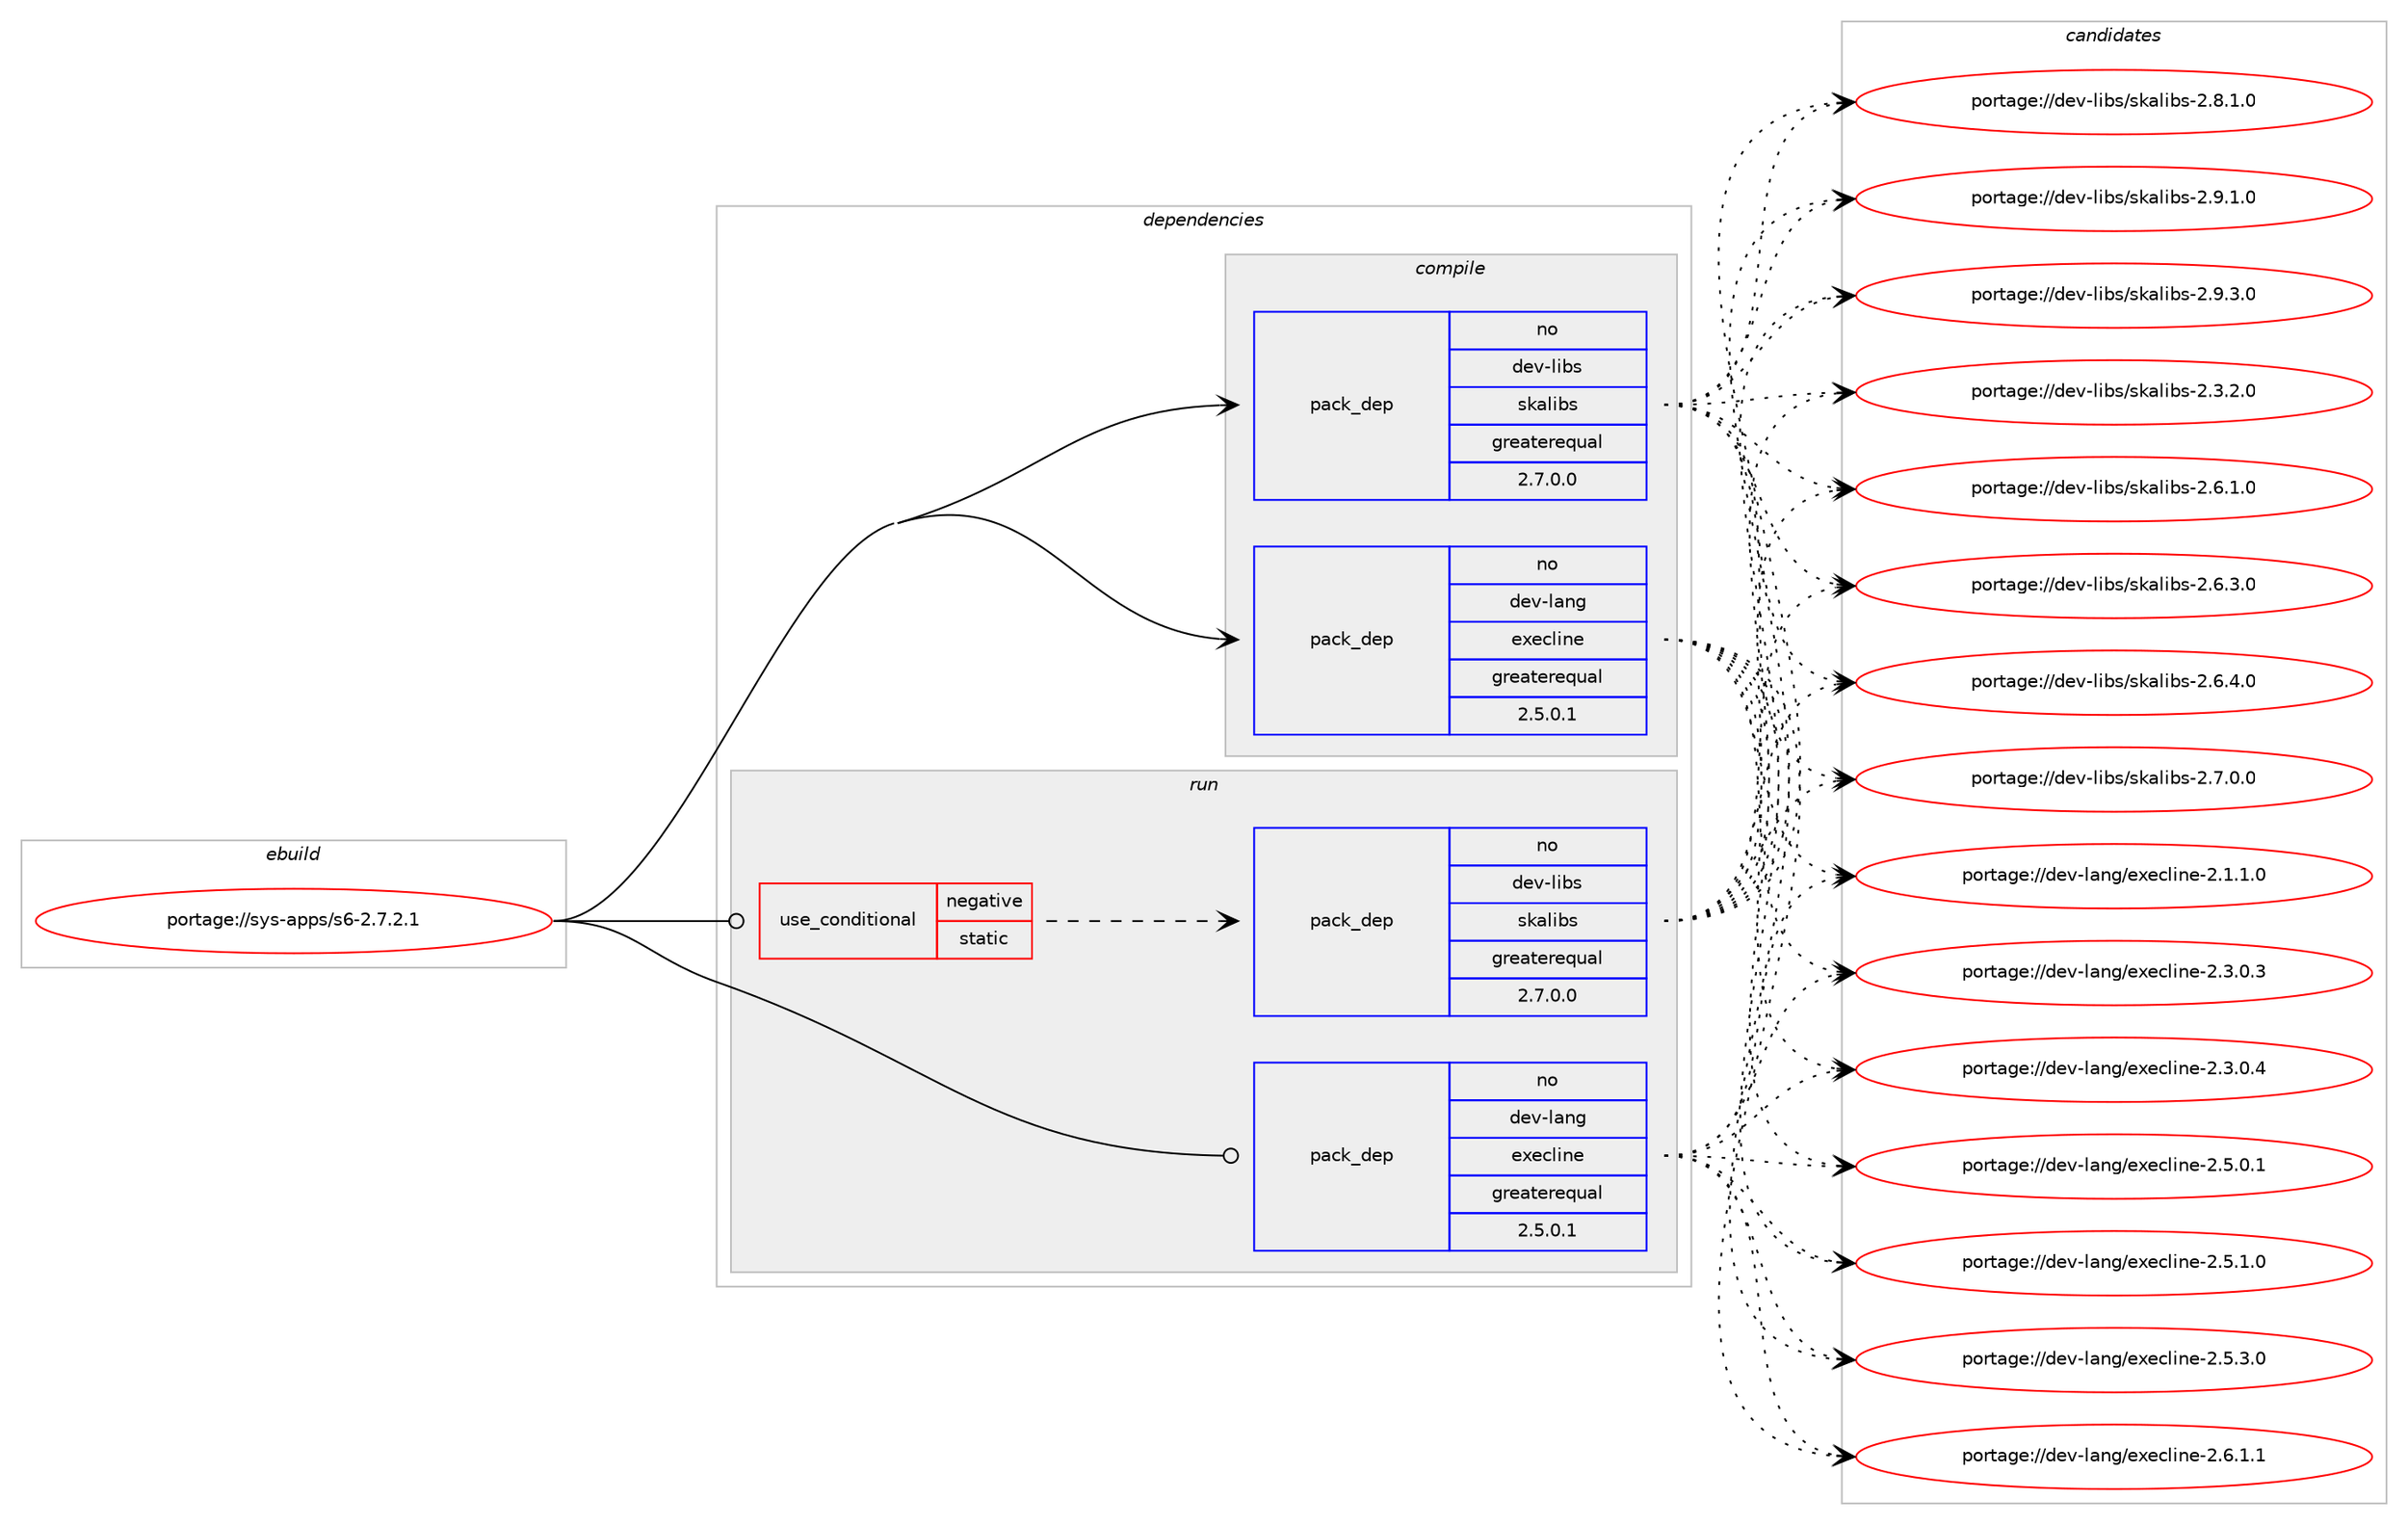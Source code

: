 digraph prolog {

# *************
# Graph options
# *************

newrank=true;
concentrate=true;
compound=true;
graph [rankdir=LR,fontname=Helvetica,fontsize=10,ranksep=1.5];#, ranksep=2.5, nodesep=0.2];
edge  [arrowhead=vee];
node  [fontname=Helvetica,fontsize=10];

# **********
# The ebuild
# **********

subgraph cluster_leftcol {
color=gray;
rank=same;
label=<<i>ebuild</i>>;
id [label="portage://sys-apps/s6-2.7.2.1", color=red, width=4, href="../sys-apps/s6-2.7.2.1.svg"];
}

# ****************
# The dependencies
# ****************

subgraph cluster_midcol {
color=gray;
label=<<i>dependencies</i>>;
subgraph cluster_compile {
fillcolor="#eeeeee";
style=filled;
label=<<i>compile</i>>;
subgraph pack264 {
dependency543 [label=<<TABLE BORDER="0" CELLBORDER="1" CELLSPACING="0" CELLPADDING="4" WIDTH="220"><TR><TD ROWSPAN="6" CELLPADDING="30">pack_dep</TD></TR><TR><TD WIDTH="110">no</TD></TR><TR><TD>dev-lang</TD></TR><TR><TD>execline</TD></TR><TR><TD>greaterequal</TD></TR><TR><TD>2.5.0.1</TD></TR></TABLE>>, shape=none, color=blue];
}
id:e -> dependency543:w [weight=20,style="solid",arrowhead="vee"];
subgraph pack265 {
dependency544 [label=<<TABLE BORDER="0" CELLBORDER="1" CELLSPACING="0" CELLPADDING="4" WIDTH="220"><TR><TD ROWSPAN="6" CELLPADDING="30">pack_dep</TD></TR><TR><TD WIDTH="110">no</TD></TR><TR><TD>dev-libs</TD></TR><TR><TD>skalibs</TD></TR><TR><TD>greaterequal</TD></TR><TR><TD>2.7.0.0</TD></TR></TABLE>>, shape=none, color=blue];
}
id:e -> dependency544:w [weight=20,style="solid",arrowhead="vee"];
}
subgraph cluster_compileandrun {
fillcolor="#eeeeee";
style=filled;
label=<<i>compile and run</i>>;
}
subgraph cluster_run {
fillcolor="#eeeeee";
style=filled;
label=<<i>run</i>>;
subgraph cond273 {
dependency545 [label=<<TABLE BORDER="0" CELLBORDER="1" CELLSPACING="0" CELLPADDING="4"><TR><TD ROWSPAN="3" CELLPADDING="10">use_conditional</TD></TR><TR><TD>negative</TD></TR><TR><TD>static</TD></TR></TABLE>>, shape=none, color=red];
subgraph pack266 {
dependency546 [label=<<TABLE BORDER="0" CELLBORDER="1" CELLSPACING="0" CELLPADDING="4" WIDTH="220"><TR><TD ROWSPAN="6" CELLPADDING="30">pack_dep</TD></TR><TR><TD WIDTH="110">no</TD></TR><TR><TD>dev-libs</TD></TR><TR><TD>skalibs</TD></TR><TR><TD>greaterequal</TD></TR><TR><TD>2.7.0.0</TD></TR></TABLE>>, shape=none, color=blue];
}
dependency545:e -> dependency546:w [weight=20,style="dashed",arrowhead="vee"];
}
id:e -> dependency545:w [weight=20,style="solid",arrowhead="odot"];
subgraph pack267 {
dependency547 [label=<<TABLE BORDER="0" CELLBORDER="1" CELLSPACING="0" CELLPADDING="4" WIDTH="220"><TR><TD ROWSPAN="6" CELLPADDING="30">pack_dep</TD></TR><TR><TD WIDTH="110">no</TD></TR><TR><TD>dev-lang</TD></TR><TR><TD>execline</TD></TR><TR><TD>greaterequal</TD></TR><TR><TD>2.5.0.1</TD></TR></TABLE>>, shape=none, color=blue];
}
id:e -> dependency547:w [weight=20,style="solid",arrowhead="odot"];
}
}

# **************
# The candidates
# **************

subgraph cluster_choices {
rank=same;
color=gray;
label=<<i>candidates</i>>;

subgraph choice264 {
color=black;
nodesep=1;
choice100101118451089711010347101120101991081051101014550464946494648 [label="portage://dev-lang/execline-2.1.1.0", color=red, width=4,href="../dev-lang/execline-2.1.1.0.svg"];
choice100101118451089711010347101120101991081051101014550465146484651 [label="portage://dev-lang/execline-2.3.0.3", color=red, width=4,href="../dev-lang/execline-2.3.0.3.svg"];
choice100101118451089711010347101120101991081051101014550465146484652 [label="portage://dev-lang/execline-2.3.0.4", color=red, width=4,href="../dev-lang/execline-2.3.0.4.svg"];
choice100101118451089711010347101120101991081051101014550465346484649 [label="portage://dev-lang/execline-2.5.0.1", color=red, width=4,href="../dev-lang/execline-2.5.0.1.svg"];
choice100101118451089711010347101120101991081051101014550465346494648 [label="portage://dev-lang/execline-2.5.1.0", color=red, width=4,href="../dev-lang/execline-2.5.1.0.svg"];
choice100101118451089711010347101120101991081051101014550465346514648 [label="portage://dev-lang/execline-2.5.3.0", color=red, width=4,href="../dev-lang/execline-2.5.3.0.svg"];
choice100101118451089711010347101120101991081051101014550465446494649 [label="portage://dev-lang/execline-2.6.1.1", color=red, width=4,href="../dev-lang/execline-2.6.1.1.svg"];
dependency543:e -> choice100101118451089711010347101120101991081051101014550464946494648:w [style=dotted,weight="100"];
dependency543:e -> choice100101118451089711010347101120101991081051101014550465146484651:w [style=dotted,weight="100"];
dependency543:e -> choice100101118451089711010347101120101991081051101014550465146484652:w [style=dotted,weight="100"];
dependency543:e -> choice100101118451089711010347101120101991081051101014550465346484649:w [style=dotted,weight="100"];
dependency543:e -> choice100101118451089711010347101120101991081051101014550465346494648:w [style=dotted,weight="100"];
dependency543:e -> choice100101118451089711010347101120101991081051101014550465346514648:w [style=dotted,weight="100"];
dependency543:e -> choice100101118451089711010347101120101991081051101014550465446494649:w [style=dotted,weight="100"];
}
subgraph choice265 {
color=black;
nodesep=1;
choice10010111845108105981154711510797108105981154550465146504648 [label="portage://dev-libs/skalibs-2.3.2.0", color=red, width=4,href="../dev-libs/skalibs-2.3.2.0.svg"];
choice10010111845108105981154711510797108105981154550465446494648 [label="portage://dev-libs/skalibs-2.6.1.0", color=red, width=4,href="../dev-libs/skalibs-2.6.1.0.svg"];
choice10010111845108105981154711510797108105981154550465446514648 [label="portage://dev-libs/skalibs-2.6.3.0", color=red, width=4,href="../dev-libs/skalibs-2.6.3.0.svg"];
choice10010111845108105981154711510797108105981154550465446524648 [label="portage://dev-libs/skalibs-2.6.4.0", color=red, width=4,href="../dev-libs/skalibs-2.6.4.0.svg"];
choice10010111845108105981154711510797108105981154550465546484648 [label="portage://dev-libs/skalibs-2.7.0.0", color=red, width=4,href="../dev-libs/skalibs-2.7.0.0.svg"];
choice10010111845108105981154711510797108105981154550465646494648 [label="portage://dev-libs/skalibs-2.8.1.0", color=red, width=4,href="../dev-libs/skalibs-2.8.1.0.svg"];
choice10010111845108105981154711510797108105981154550465746494648 [label="portage://dev-libs/skalibs-2.9.1.0", color=red, width=4,href="../dev-libs/skalibs-2.9.1.0.svg"];
choice10010111845108105981154711510797108105981154550465746514648 [label="portage://dev-libs/skalibs-2.9.3.0", color=red, width=4,href="../dev-libs/skalibs-2.9.3.0.svg"];
dependency544:e -> choice10010111845108105981154711510797108105981154550465146504648:w [style=dotted,weight="100"];
dependency544:e -> choice10010111845108105981154711510797108105981154550465446494648:w [style=dotted,weight="100"];
dependency544:e -> choice10010111845108105981154711510797108105981154550465446514648:w [style=dotted,weight="100"];
dependency544:e -> choice10010111845108105981154711510797108105981154550465446524648:w [style=dotted,weight="100"];
dependency544:e -> choice10010111845108105981154711510797108105981154550465546484648:w [style=dotted,weight="100"];
dependency544:e -> choice10010111845108105981154711510797108105981154550465646494648:w [style=dotted,weight="100"];
dependency544:e -> choice10010111845108105981154711510797108105981154550465746494648:w [style=dotted,weight="100"];
dependency544:e -> choice10010111845108105981154711510797108105981154550465746514648:w [style=dotted,weight="100"];
}
subgraph choice266 {
color=black;
nodesep=1;
choice10010111845108105981154711510797108105981154550465146504648 [label="portage://dev-libs/skalibs-2.3.2.0", color=red, width=4,href="../dev-libs/skalibs-2.3.2.0.svg"];
choice10010111845108105981154711510797108105981154550465446494648 [label="portage://dev-libs/skalibs-2.6.1.0", color=red, width=4,href="../dev-libs/skalibs-2.6.1.0.svg"];
choice10010111845108105981154711510797108105981154550465446514648 [label="portage://dev-libs/skalibs-2.6.3.0", color=red, width=4,href="../dev-libs/skalibs-2.6.3.0.svg"];
choice10010111845108105981154711510797108105981154550465446524648 [label="portage://dev-libs/skalibs-2.6.4.0", color=red, width=4,href="../dev-libs/skalibs-2.6.4.0.svg"];
choice10010111845108105981154711510797108105981154550465546484648 [label="portage://dev-libs/skalibs-2.7.0.0", color=red, width=4,href="../dev-libs/skalibs-2.7.0.0.svg"];
choice10010111845108105981154711510797108105981154550465646494648 [label="portage://dev-libs/skalibs-2.8.1.0", color=red, width=4,href="../dev-libs/skalibs-2.8.1.0.svg"];
choice10010111845108105981154711510797108105981154550465746494648 [label="portage://dev-libs/skalibs-2.9.1.0", color=red, width=4,href="../dev-libs/skalibs-2.9.1.0.svg"];
choice10010111845108105981154711510797108105981154550465746514648 [label="portage://dev-libs/skalibs-2.9.3.0", color=red, width=4,href="../dev-libs/skalibs-2.9.3.0.svg"];
dependency546:e -> choice10010111845108105981154711510797108105981154550465146504648:w [style=dotted,weight="100"];
dependency546:e -> choice10010111845108105981154711510797108105981154550465446494648:w [style=dotted,weight="100"];
dependency546:e -> choice10010111845108105981154711510797108105981154550465446514648:w [style=dotted,weight="100"];
dependency546:e -> choice10010111845108105981154711510797108105981154550465446524648:w [style=dotted,weight="100"];
dependency546:e -> choice10010111845108105981154711510797108105981154550465546484648:w [style=dotted,weight="100"];
dependency546:e -> choice10010111845108105981154711510797108105981154550465646494648:w [style=dotted,weight="100"];
dependency546:e -> choice10010111845108105981154711510797108105981154550465746494648:w [style=dotted,weight="100"];
dependency546:e -> choice10010111845108105981154711510797108105981154550465746514648:w [style=dotted,weight="100"];
}
subgraph choice267 {
color=black;
nodesep=1;
choice100101118451089711010347101120101991081051101014550464946494648 [label="portage://dev-lang/execline-2.1.1.0", color=red, width=4,href="../dev-lang/execline-2.1.1.0.svg"];
choice100101118451089711010347101120101991081051101014550465146484651 [label="portage://dev-lang/execline-2.3.0.3", color=red, width=4,href="../dev-lang/execline-2.3.0.3.svg"];
choice100101118451089711010347101120101991081051101014550465146484652 [label="portage://dev-lang/execline-2.3.0.4", color=red, width=4,href="../dev-lang/execline-2.3.0.4.svg"];
choice100101118451089711010347101120101991081051101014550465346484649 [label="portage://dev-lang/execline-2.5.0.1", color=red, width=4,href="../dev-lang/execline-2.5.0.1.svg"];
choice100101118451089711010347101120101991081051101014550465346494648 [label="portage://dev-lang/execline-2.5.1.0", color=red, width=4,href="../dev-lang/execline-2.5.1.0.svg"];
choice100101118451089711010347101120101991081051101014550465346514648 [label="portage://dev-lang/execline-2.5.3.0", color=red, width=4,href="../dev-lang/execline-2.5.3.0.svg"];
choice100101118451089711010347101120101991081051101014550465446494649 [label="portage://dev-lang/execline-2.6.1.1", color=red, width=4,href="../dev-lang/execline-2.6.1.1.svg"];
dependency547:e -> choice100101118451089711010347101120101991081051101014550464946494648:w [style=dotted,weight="100"];
dependency547:e -> choice100101118451089711010347101120101991081051101014550465146484651:w [style=dotted,weight="100"];
dependency547:e -> choice100101118451089711010347101120101991081051101014550465146484652:w [style=dotted,weight="100"];
dependency547:e -> choice100101118451089711010347101120101991081051101014550465346484649:w [style=dotted,weight="100"];
dependency547:e -> choice100101118451089711010347101120101991081051101014550465346494648:w [style=dotted,weight="100"];
dependency547:e -> choice100101118451089711010347101120101991081051101014550465346514648:w [style=dotted,weight="100"];
dependency547:e -> choice100101118451089711010347101120101991081051101014550465446494649:w [style=dotted,weight="100"];
}
}

}
